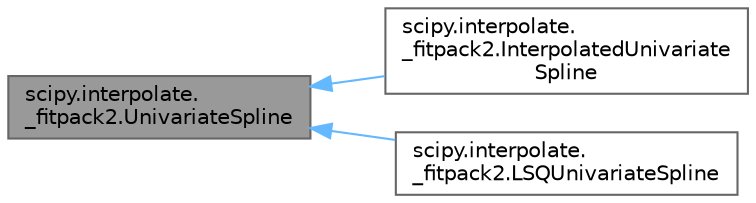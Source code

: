 digraph "scipy.interpolate._fitpack2.UnivariateSpline"
{
 // LATEX_PDF_SIZE
  bgcolor="transparent";
  edge [fontname=Helvetica,fontsize=10,labelfontname=Helvetica,labelfontsize=10];
  node [fontname=Helvetica,fontsize=10,shape=box,height=0.2,width=0.4];
  rankdir="LR";
  Node1 [id="Node000001",label="scipy.interpolate.\l_fitpack2.UnivariateSpline",height=0.2,width=0.4,color="gray40", fillcolor="grey60", style="filled", fontcolor="black",tooltip=" "];
  Node1 -> Node2 [id="edge1_Node000001_Node000002",dir="back",color="steelblue1",style="solid",tooltip=" "];
  Node2 [id="Node000002",label="scipy.interpolate.\l_fitpack2.InterpolatedUnivariate\lSpline",height=0.2,width=0.4,color="gray40", fillcolor="white", style="filled",URL="$d8/d9d/classscipy_1_1interpolate_1_1__fitpack2_1_1InterpolatedUnivariateSpline.html",tooltip=" "];
  Node1 -> Node3 [id="edge2_Node000001_Node000003",dir="back",color="steelblue1",style="solid",tooltip=" "];
  Node3 [id="Node000003",label="scipy.interpolate.\l_fitpack2.LSQUnivariateSpline",height=0.2,width=0.4,color="gray40", fillcolor="white", style="filled",URL="$dd/d71/classscipy_1_1interpolate_1_1__fitpack2_1_1LSQUnivariateSpline.html",tooltip=" "];
}
